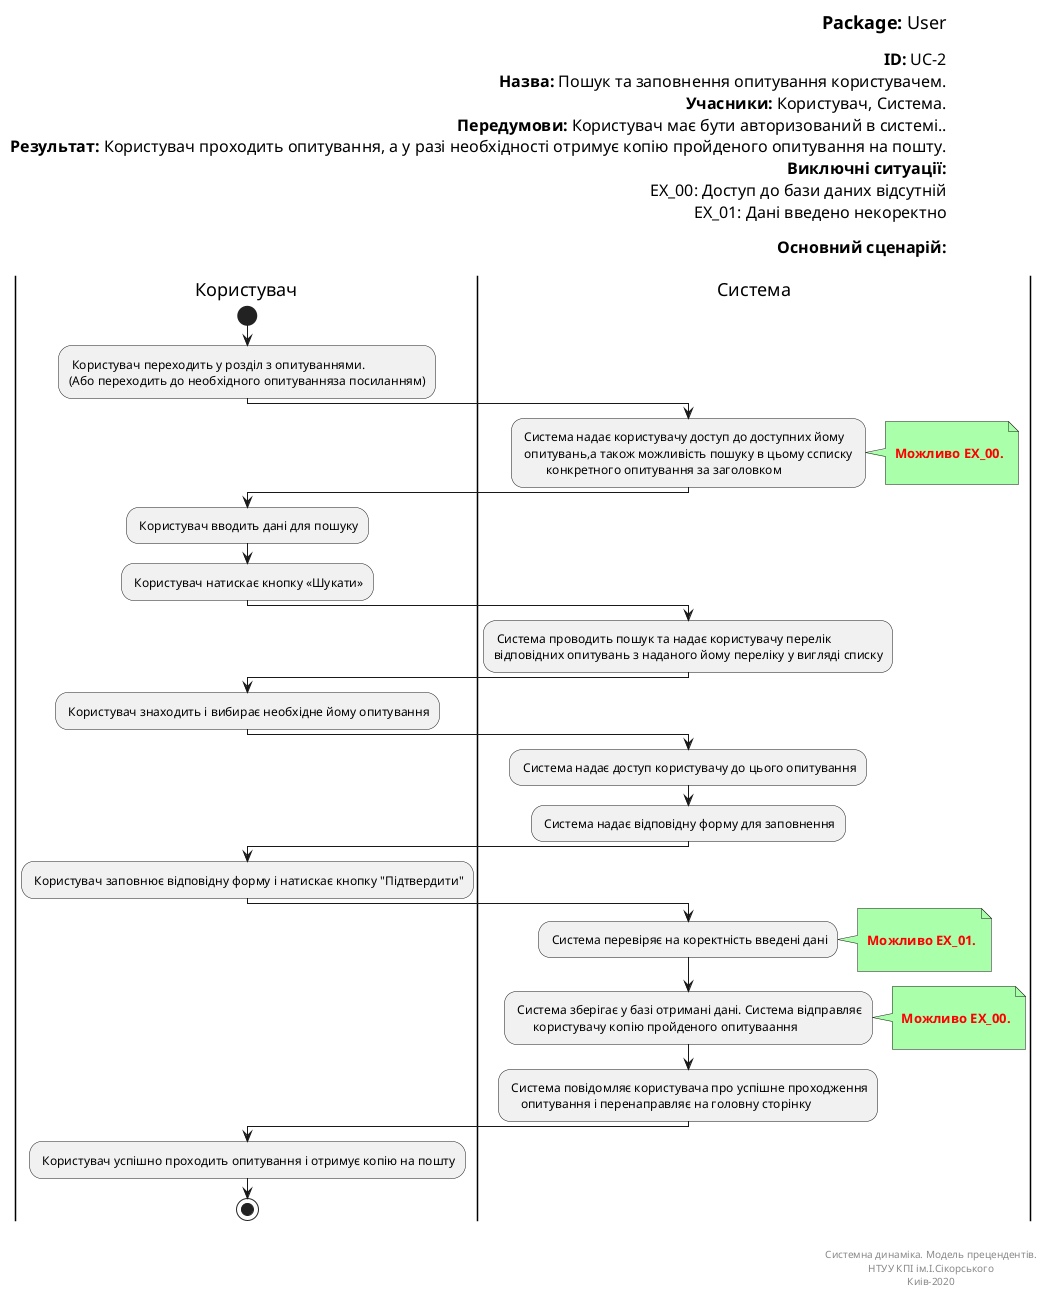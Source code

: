 @startuml userPolls
left header
<font color=000 size=18><b>Package:</b> User

<font color=000 size=16><b>ID:</b> UC-2
<font color=000 size=16><b>Назва:</b> Пошук та заповнення опитування користувачем.
<font color=000 size=16><b>Учасники:</b> Користувач, Система.
<font color=000 size=16><b>Передумови:</b> Користувач має бути авторизований в системі..
<font color=000 size=16><b>Результат:</b> Користувач проходить опитування, а у разі необхідності отримує копію пройденого опитування на пошту.
<font color=000 size=16><b>Виключні ситуації:</b>
<font color=000 size=16> EX_00: Доступ до бази даних відсутній
<font color=000 size=16> EX_01: Дані введено некоректно

<font color=000 size=16><b>Основний сценарій:</b>

end header

|Користувач|
start
: Користувач переходить у розділ з опитуваннями. 
(Або переходить до необхідного опитуванняза посиланням);

|Система|
: Система надає користувачу доступ до доступних йому 
 опитувань,а також можливість пошуку в цьому ссписку 
        конкретного опитування за заголовком;
note right #aaffaa

<font color=red><b> Можливо EX_00.

end note    

|Користувач|

: Користувач вводить дані для пошуку;

: Користувач натискає кнопку «Шукати»;

|Система|

: Система проводить пошук та надає користувачу перелік 
відповідних опитувань з наданого йому переліку у вигляді списку;

|Користувач|

: Користувач знаходить і вибирає необхідне йому опитування;

|Система|

: Система надає доступ користувачу до цього опитування;

: Система надає відповідну форму для заповнення;

|Користувач|

: Користувач заповнює відповідну форму і натискає кнопку "Підтвердити";

|Система|
: Система перевіряє на коректність введені дані;
note right #aaffaa

<font color=red><b> Можливо EX_01.

end note   

: Система зберігає у базі отримані дані. Система відправляє 
      користувачу копію пройденого опитуваання;
note right #aaffaa

<font color=red><b> Можливо EX_00.

end note         
      
: Система повідомляє користувача про успішне проходження 
    опитування і перенаправляє на головну сторінку;
    
|Користувач|
: Користувач успішно проходить опитування і отримує копію на пошту;

stop;

right footer


Системна динаміка. Модель прецендентів.
НТУУ КПІ ім.І.Сікорського
Киів-2020
end footer

@enduml
